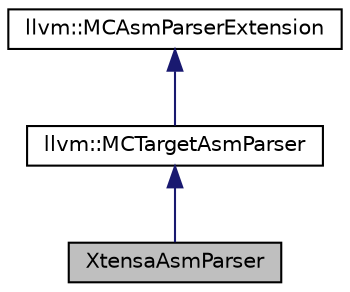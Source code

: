 digraph "XtensaAsmParser"
{
 // LATEX_PDF_SIZE
  bgcolor="transparent";
  edge [fontname="Helvetica",fontsize="10",labelfontname="Helvetica",labelfontsize="10"];
  node [fontname="Helvetica",fontsize="10",shape=record];
  Node1 [label="XtensaAsmParser",height=0.2,width=0.4,color="black", fillcolor="grey75", style="filled", fontcolor="black",tooltip=" "];
  Node2 -> Node1 [dir="back",color="midnightblue",fontsize="10",style="solid",fontname="Helvetica"];
  Node2 [label="llvm::MCTargetAsmParser",height=0.2,width=0.4,color="black",URL="$classllvm_1_1MCTargetAsmParser.html",tooltip="MCTargetAsmParser - Generic interface to target specific assembly parsers."];
  Node3 -> Node2 [dir="back",color="midnightblue",fontsize="10",style="solid",fontname="Helvetica"];
  Node3 [label="llvm::MCAsmParserExtension",height=0.2,width=0.4,color="black",URL="$classllvm_1_1MCAsmParserExtension.html",tooltip="Generic interface for extending the MCAsmParser, which is implemented by target and object file assem..."];
}

